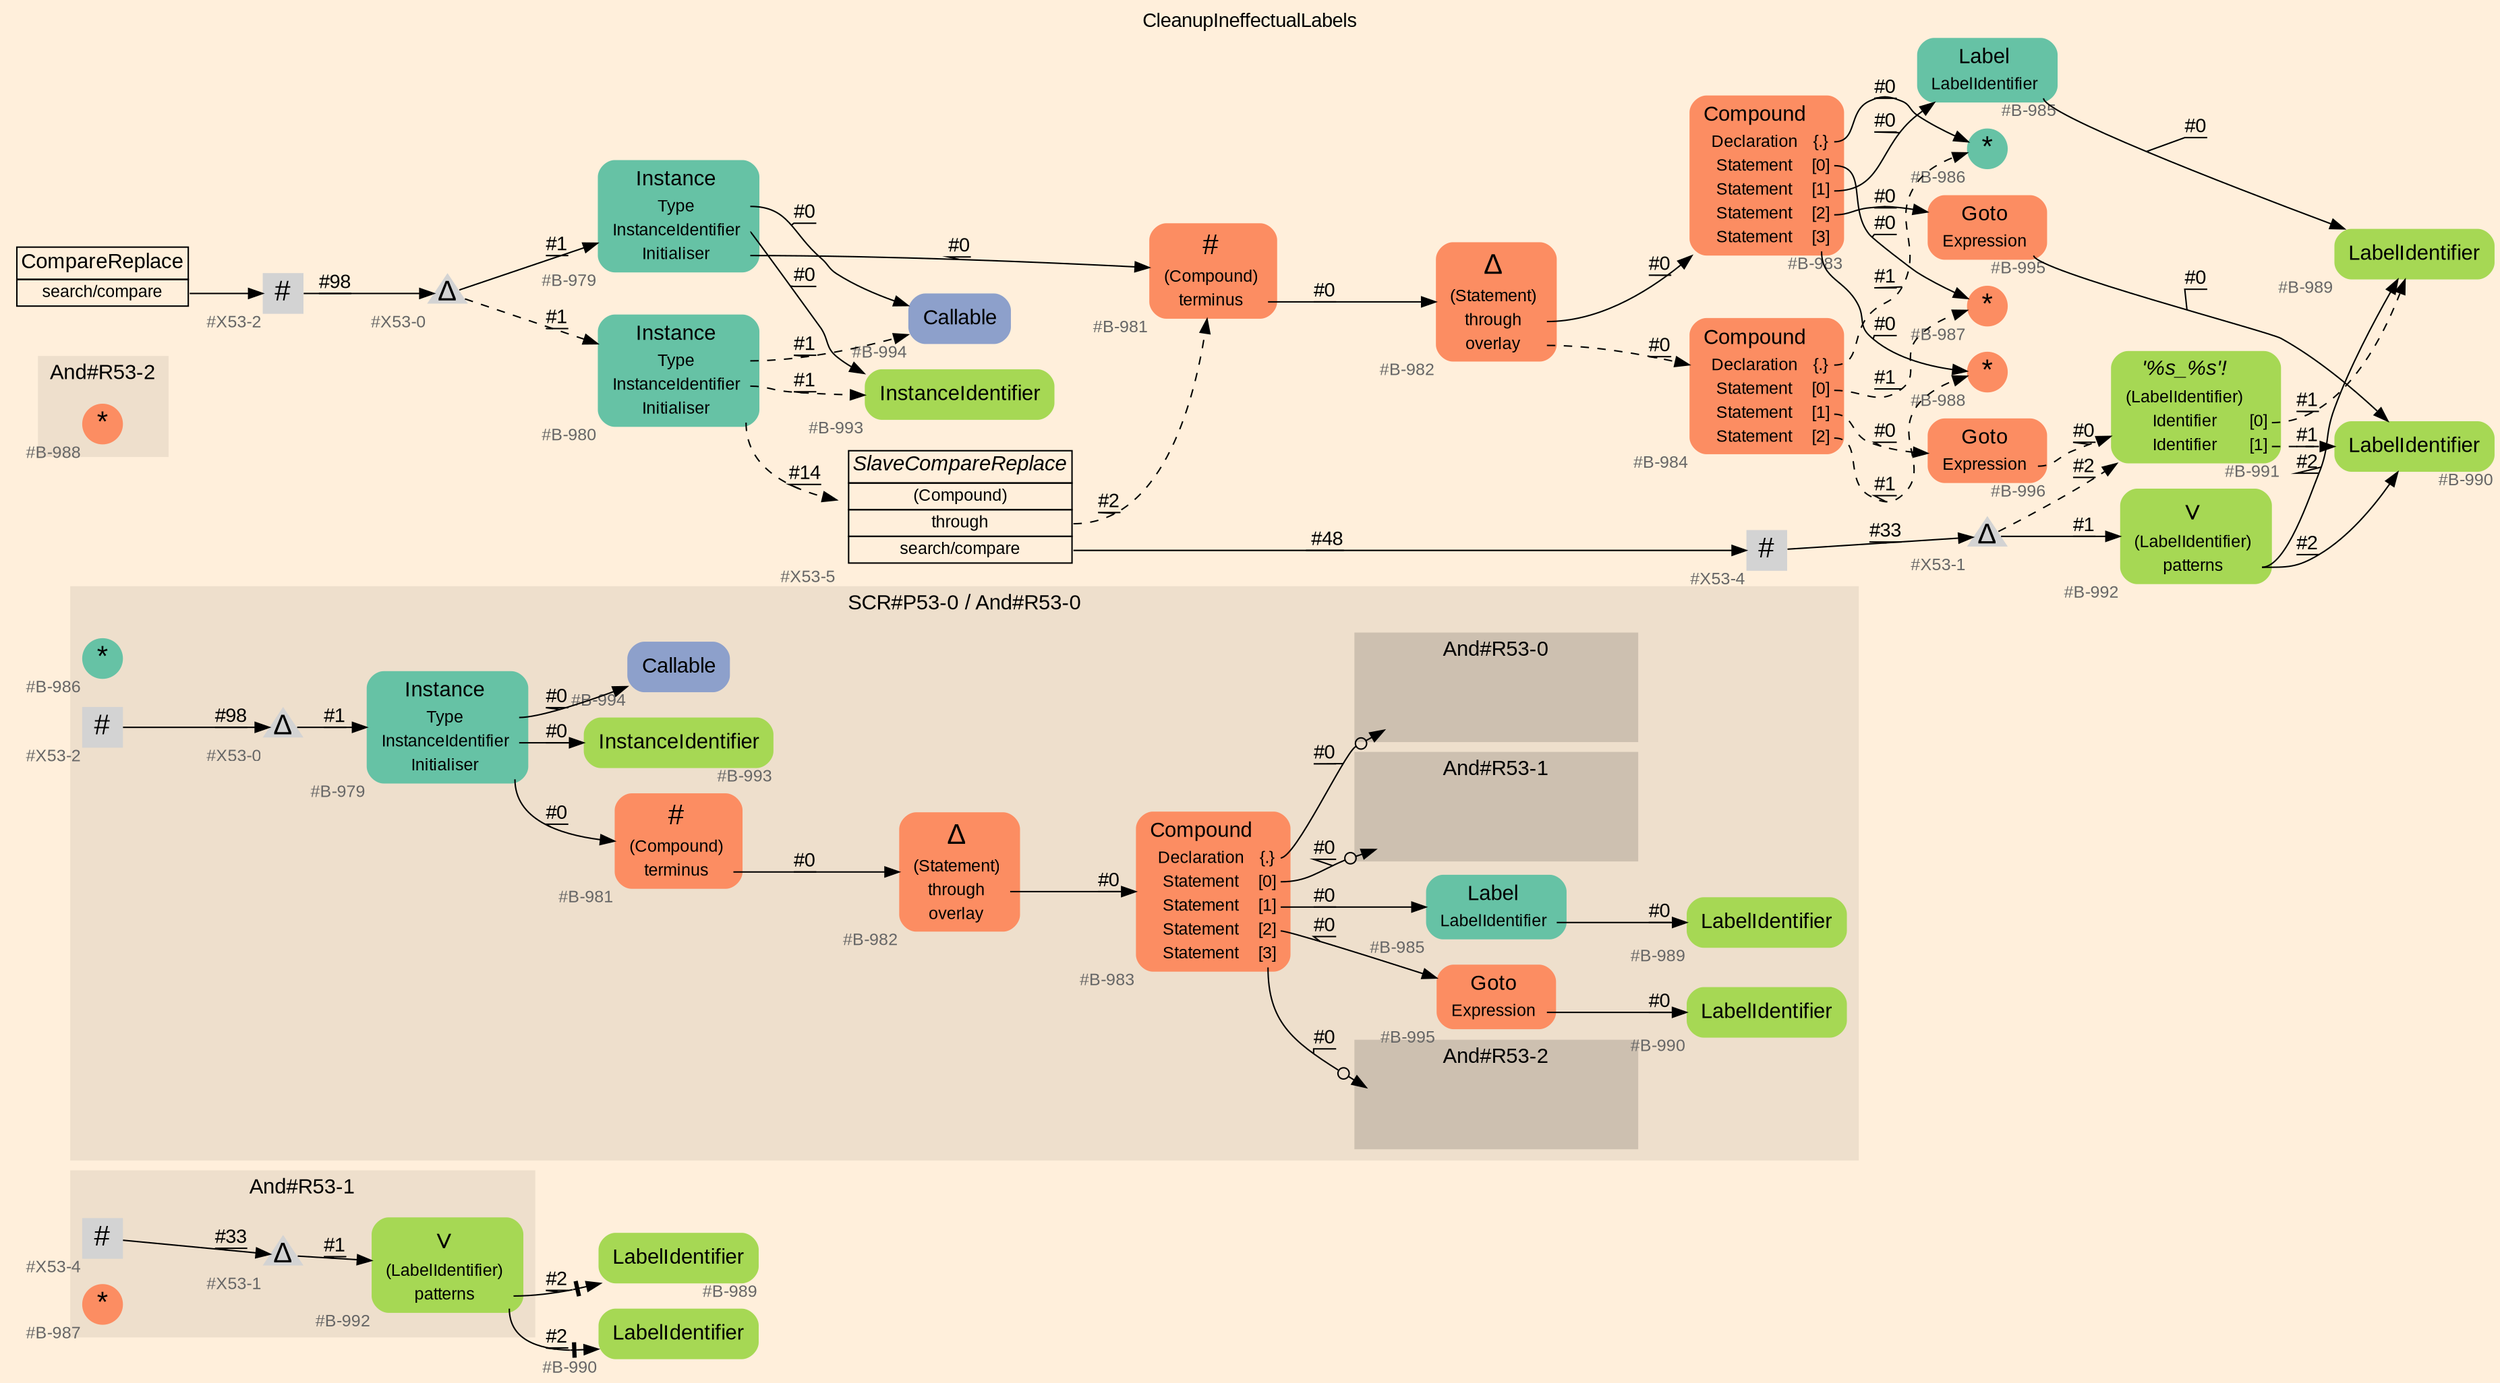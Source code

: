 digraph "CleanupIneffectualLabels" {
label = "CleanupIneffectualLabels"
labelloc = t
graph [
    rankdir = "LR"
    ranksep = 0.3
    bgcolor = antiquewhite1
    color = black
    fontcolor = black
    fontname = "Arial"
];
node [
    fontname = "Arial"
];
edge [
    fontname = "Arial"
];

// -------------------- figure And#R53-1 --------------------
// -------- region And#R53-1 ----------
subgraph "clusterAnd#R53-1" {
    label = "SCR#P53-1 / And#R53-1"
    style = "filled"
    color = antiquewhite2
    fontsize = "15"
    // -------- block And#R53-1/#X53-4 ----------
    "And#R53-1/#X53-4" [
        xlabel = "#X53-4"
        fontsize = "12"
        fontcolor = grey40
        shape = "square"
        label = <<FONT COLOR="black" POINT-SIZE="20">#</FONT>>
        style = "filled"
        penwidth = 0.0
        fixedsize = true
        width = 0.4
        height = 0.4
    ];
    
    // -------- block And#R53-1/#X53-1 ----------
    "And#R53-1/#X53-1" [
        xlabel = "#X53-1"
        fontsize = "12"
        fontcolor = grey40
        shape = "triangle"
        label = <<FONT COLOR="black" POINT-SIZE="20">Δ</FONT>>
        style = "filled"
        penwidth = 0.0
        fixedsize = true
        width = 0.4
        height = 0.4
    ];
    
    // -------- block And#R53-1/#B-992 ----------
    "And#R53-1/#B-992" [
        fillcolor = "/set28/5"
        xlabel = "#B-992"
        fontsize = "12"
        fontcolor = grey40
        shape = "plaintext"
        label = <<TABLE BORDER="0" CELLBORDER="0" CELLSPACING="0">
         <TR><TD><FONT COLOR="black" POINT-SIZE="20">∨</FONT></TD></TR>
         <TR><TD><FONT COLOR="black" POINT-SIZE="12">(LabelIdentifier)</FONT></TD><TD PORT="port0"></TD></TR>
         <TR><TD><FONT COLOR="black" POINT-SIZE="12">patterns</FONT></TD><TD PORT="port1"></TD></TR>
        </TABLE>>
        style = "rounded,filled"
    ];
    
}

// -------- block And#R53-1/#B-989 ----------
"And#R53-1/#B-989" [
    fillcolor = "/set28/5"
    xlabel = "#B-989"
    fontsize = "12"
    fontcolor = grey40
    shape = "plaintext"
    label = <<TABLE BORDER="0" CELLBORDER="0" CELLSPACING="0">
     <TR><TD><FONT COLOR="black" POINT-SIZE="15">LabelIdentifier</FONT></TD></TR>
    </TABLE>>
    style = "rounded,filled"
];

// -------- block And#R53-1/#B-990 ----------
"And#R53-1/#B-990" [
    fillcolor = "/set28/5"
    xlabel = "#B-990"
    fontsize = "12"
    fontcolor = grey40
    shape = "plaintext"
    label = <<TABLE BORDER="0" CELLBORDER="0" CELLSPACING="0">
     <TR><TD><FONT COLOR="black" POINT-SIZE="15">LabelIdentifier</FONT></TD></TR>
    </TABLE>>
    style = "rounded,filled"
];

"And#R53-1/#X53-4" -> "And#R53-1/#X53-1" [
    label = "#33"
    decorate = true
    color = black
    fontcolor = black
];

"And#R53-1/#X53-1" -> "And#R53-1/#B-992" [
    label = "#1"
    decorate = true
    color = black
    fontcolor = black
];

"And#R53-1/#B-992":port1 -> "And#R53-1/#B-989" [
    arrowhead="normalnonetee"
    label = "#2"
    decorate = true
    color = black
    fontcolor = black
];

"And#R53-1/#B-992":port1 -> "And#R53-1/#B-990" [
    arrowhead="normalnonetee"
    label = "#2"
    decorate = true
    color = black
    fontcolor = black
];


// -------------------- figure And#R53-1 --------------------
// -------- region And#R53-1 ----------
subgraph "clusterAnd#R53-1" {
    label = "And#R53-1"
    style = "filled"
    color = antiquewhite2
    fontsize = "15"
    // -------- block And#R53-1/#B-987 ----------
    "And#R53-1/#B-987" [
        fillcolor = "/set28/2"
        xlabel = "#B-987"
        fontsize = "12"
        fontcolor = grey40
        shape = "circle"
        label = <<FONT COLOR="black" POINT-SIZE="20">*</FONT>>
        style = "filled"
        penwidth = 0.0
        fixedsize = true
        width = 0.4
        height = 0.4
    ];
    
}


// -------------------- figure And#R53-0 --------------------
// -------- region And#R53-0 ----------
subgraph "clusterAnd#R53-0" {
    label = "And#R53-0"
    style = "filled"
    color = antiquewhite2
    fontsize = "15"
    // -------- block And#R53-0/#B-986 ----------
    "And#R53-0/#B-986" [
        fillcolor = "/set28/1"
        xlabel = "#B-986"
        fontsize = "12"
        fontcolor = grey40
        shape = "circle"
        label = <<FONT COLOR="black" POINT-SIZE="20">*</FONT>>
        style = "filled"
        penwidth = 0.0
        fixedsize = true
        width = 0.4
        height = 0.4
    ];
    
}


// -------------------- figure And#R53-2 --------------------
// -------- region And#R53-2 ----------
subgraph "clusterAnd#R53-2" {
    label = "And#R53-2"
    style = "filled"
    color = antiquewhite2
    fontsize = "15"
    // -------- block And#R53-2/#B-988 ----------
    "And#R53-2/#B-988" [
        fillcolor = "/set28/2"
        xlabel = "#B-988"
        fontsize = "12"
        fontcolor = grey40
        shape = "circle"
        label = <<FONT COLOR="black" POINT-SIZE="20">*</FONT>>
        style = "filled"
        penwidth = 0.0
        fixedsize = true
        width = 0.4
        height = 0.4
    ];
    
}


// -------------------- figure And#R53-0 --------------------
// -------- region And#R53-0 ----------
subgraph "clusterAnd#R53-0" {
    label = "SCR#P53-0 / And#R53-0"
    style = "filled"
    color = antiquewhite2
    fontsize = "15"
    // -------- block And#R53-0/#B-979 ----------
    "And#R53-0/#B-979" [
        fillcolor = "/set28/1"
        xlabel = "#B-979"
        fontsize = "12"
        fontcolor = grey40
        shape = "plaintext"
        label = <<TABLE BORDER="0" CELLBORDER="0" CELLSPACING="0">
         <TR><TD><FONT COLOR="black" POINT-SIZE="15">Instance</FONT></TD></TR>
         <TR><TD><FONT COLOR="black" POINT-SIZE="12">Type</FONT></TD><TD PORT="port0"></TD></TR>
         <TR><TD><FONT COLOR="black" POINT-SIZE="12">InstanceIdentifier</FONT></TD><TD PORT="port1"></TD></TR>
         <TR><TD><FONT COLOR="black" POINT-SIZE="12">Initialiser</FONT></TD><TD PORT="port2"></TD></TR>
        </TABLE>>
        style = "rounded,filled"
    ];
    
    // -------- block And#R53-0/#B-983 ----------
    "And#R53-0/#B-983" [
        fillcolor = "/set28/2"
        xlabel = "#B-983"
        fontsize = "12"
        fontcolor = grey40
        shape = "plaintext"
        label = <<TABLE BORDER="0" CELLBORDER="0" CELLSPACING="0">
         <TR><TD><FONT COLOR="black" POINT-SIZE="15">Compound</FONT></TD></TR>
         <TR><TD><FONT COLOR="black" POINT-SIZE="12">Declaration</FONT></TD><TD PORT="port0"><FONT COLOR="black" POINT-SIZE="12">{.}</FONT></TD></TR>
         <TR><TD><FONT COLOR="black" POINT-SIZE="12">Statement</FONT></TD><TD PORT="port1"><FONT COLOR="black" POINT-SIZE="12">[0]</FONT></TD></TR>
         <TR><TD><FONT COLOR="black" POINT-SIZE="12">Statement</FONT></TD><TD PORT="port2"><FONT COLOR="black" POINT-SIZE="12">[1]</FONT></TD></TR>
         <TR><TD><FONT COLOR="black" POINT-SIZE="12">Statement</FONT></TD><TD PORT="port3"><FONT COLOR="black" POINT-SIZE="12">[2]</FONT></TD></TR>
         <TR><TD><FONT COLOR="black" POINT-SIZE="12">Statement</FONT></TD><TD PORT="port4"><FONT COLOR="black" POINT-SIZE="12">[3]</FONT></TD></TR>
        </TABLE>>
        style = "rounded,filled"
    ];
    
    // -------- block And#R53-0/#B-994 ----------
    "And#R53-0/#B-994" [
        fillcolor = "/set28/3"
        xlabel = "#B-994"
        fontsize = "12"
        fontcolor = grey40
        shape = "plaintext"
        label = <<TABLE BORDER="0" CELLBORDER="0" CELLSPACING="0">
         <TR><TD><FONT COLOR="black" POINT-SIZE="15">Callable</FONT></TD></TR>
        </TABLE>>
        style = "rounded,filled"
    ];
    
    // -------- block And#R53-0/#B-989 ----------
    "And#R53-0/#B-989" [
        fillcolor = "/set28/5"
        xlabel = "#B-989"
        fontsize = "12"
        fontcolor = grey40
        shape = "plaintext"
        label = <<TABLE BORDER="0" CELLBORDER="0" CELLSPACING="0">
         <TR><TD><FONT COLOR="black" POINT-SIZE="15">LabelIdentifier</FONT></TD></TR>
        </TABLE>>
        style = "rounded,filled"
    ];
    
    // -------- block And#R53-0/#X53-0 ----------
    "And#R53-0/#X53-0" [
        xlabel = "#X53-0"
        fontsize = "12"
        fontcolor = grey40
        shape = "triangle"
        label = <<FONT COLOR="black" POINT-SIZE="20">Δ</FONT>>
        style = "filled"
        penwidth = 0.0
        fixedsize = true
        width = 0.4
        height = 0.4
    ];
    
    // -------- block And#R53-0/#B-982 ----------
    "And#R53-0/#B-982" [
        fillcolor = "/set28/2"
        xlabel = "#B-982"
        fontsize = "12"
        fontcolor = grey40
        shape = "plaintext"
        label = <<TABLE BORDER="0" CELLBORDER="0" CELLSPACING="0">
         <TR><TD><FONT COLOR="black" POINT-SIZE="20">Δ</FONT></TD></TR>
         <TR><TD><FONT COLOR="black" POINT-SIZE="12">(Statement)</FONT></TD><TD PORT="port0"></TD></TR>
         <TR><TD><FONT COLOR="black" POINT-SIZE="12">through</FONT></TD><TD PORT="port1"></TD></TR>
         <TR><TD><FONT COLOR="black" POINT-SIZE="12">overlay</FONT></TD><TD PORT="port2"></TD></TR>
        </TABLE>>
        style = "rounded,filled"
    ];
    
    // -------- block And#R53-0/#B-993 ----------
    "And#R53-0/#B-993" [
        fillcolor = "/set28/5"
        xlabel = "#B-993"
        fontsize = "12"
        fontcolor = grey40
        shape = "plaintext"
        label = <<TABLE BORDER="0" CELLBORDER="0" CELLSPACING="0">
         <TR><TD><FONT COLOR="black" POINT-SIZE="15">InstanceIdentifier</FONT></TD></TR>
        </TABLE>>
        style = "rounded,filled"
    ];
    
    // -------- block And#R53-0/#B-985 ----------
    "And#R53-0/#B-985" [
        fillcolor = "/set28/1"
        xlabel = "#B-985"
        fontsize = "12"
        fontcolor = grey40
        shape = "plaintext"
        label = <<TABLE BORDER="0" CELLBORDER="0" CELLSPACING="0">
         <TR><TD><FONT COLOR="black" POINT-SIZE="15">Label</FONT></TD></TR>
         <TR><TD><FONT COLOR="black" POINT-SIZE="12">LabelIdentifier</FONT></TD><TD PORT="port0"></TD></TR>
        </TABLE>>
        style = "rounded,filled"
    ];
    
    // -------- block And#R53-0/#B-990 ----------
    "And#R53-0/#B-990" [
        fillcolor = "/set28/5"
        xlabel = "#B-990"
        fontsize = "12"
        fontcolor = grey40
        shape = "plaintext"
        label = <<TABLE BORDER="0" CELLBORDER="0" CELLSPACING="0">
         <TR><TD><FONT COLOR="black" POINT-SIZE="15">LabelIdentifier</FONT></TD></TR>
        </TABLE>>
        style = "rounded,filled"
    ];
    
    // -------- block And#R53-0/#B-995 ----------
    "And#R53-0/#B-995" [
        fillcolor = "/set28/2"
        xlabel = "#B-995"
        fontsize = "12"
        fontcolor = grey40
        shape = "plaintext"
        label = <<TABLE BORDER="0" CELLBORDER="0" CELLSPACING="0">
         <TR><TD><FONT COLOR="black" POINT-SIZE="15">Goto</FONT></TD></TR>
         <TR><TD><FONT COLOR="black" POINT-SIZE="12">Expression</FONT></TD><TD PORT="port0"></TD></TR>
        </TABLE>>
        style = "rounded,filled"
    ];
    
    // -------- block And#R53-0/#X53-2 ----------
    "And#R53-0/#X53-2" [
        xlabel = "#X53-2"
        fontsize = "12"
        fontcolor = grey40
        shape = "square"
        label = <<FONT COLOR="black" POINT-SIZE="20">#</FONT>>
        style = "filled"
        penwidth = 0.0
        fixedsize = true
        width = 0.4
        height = 0.4
    ];
    
    // -------- block And#R53-0/#B-981 ----------
    "And#R53-0/#B-981" [
        fillcolor = "/set28/2"
        xlabel = "#B-981"
        fontsize = "12"
        fontcolor = grey40
        shape = "plaintext"
        label = <<TABLE BORDER="0" CELLBORDER="0" CELLSPACING="0">
         <TR><TD><FONT COLOR="black" POINT-SIZE="20">#</FONT></TD></TR>
         <TR><TD><FONT COLOR="black" POINT-SIZE="12">(Compound)</FONT></TD><TD PORT="port0"></TD></TR>
         <TR><TD><FONT COLOR="black" POINT-SIZE="12">terminus</FONT></TD><TD PORT="port1"></TD></TR>
        </TABLE>>
        style = "rounded,filled"
    ];
    
    // -------- region And#R53-0/And#R53-0 ----------
    subgraph "clusterAnd#R53-0/And#R53-0" {
        label = "And#R53-0"
        style = "filled"
        color = antiquewhite3
        fontsize = "15"
        // -------- block And#R53-0/And#R53-0/#B-986 ----------
        "And#R53-0/And#R53-0/#B-986" [
            fillcolor = "/set28/1"
            xlabel = "#B-986"
            fontsize = "12"
            fontcolor = grey40
            shape = "none"
            style = "invisible"
        ];
        
    }
    
    // -------- region And#R53-0/And#R53-1 ----------
    subgraph "clusterAnd#R53-0/And#R53-1" {
        label = "And#R53-1"
        style = "filled"
        color = antiquewhite3
        fontsize = "15"
        // -------- block And#R53-0/And#R53-1/#B-987 ----------
        "And#R53-0/And#R53-1/#B-987" [
            fillcolor = "/set28/2"
            xlabel = "#B-987"
            fontsize = "12"
            fontcolor = grey40
            shape = "none"
            style = "invisible"
        ];
        
    }
    
    // -------- region And#R53-0/And#R53-2 ----------
    subgraph "clusterAnd#R53-0/And#R53-2" {
        label = "And#R53-2"
        style = "filled"
        color = antiquewhite3
        fontsize = "15"
        // -------- block And#R53-0/And#R53-2/#B-988 ----------
        "And#R53-0/And#R53-2/#B-988" [
            fillcolor = "/set28/2"
            xlabel = "#B-988"
            fontsize = "12"
            fontcolor = grey40
            shape = "none"
            style = "invisible"
        ];
        
    }
    
}

"And#R53-0/#B-979":port0 -> "And#R53-0/#B-994" [
    label = "#0"
    decorate = true
    color = black
    fontcolor = black
];

"And#R53-0/#B-979":port1 -> "And#R53-0/#B-993" [
    label = "#0"
    decorate = true
    color = black
    fontcolor = black
];

"And#R53-0/#B-979":port2 -> "And#R53-0/#B-981" [
    label = "#0"
    decorate = true
    color = black
    fontcolor = black
];

"And#R53-0/#B-983":port0 -> "And#R53-0/And#R53-0/#B-986" [
    arrowhead="normalnoneodot"
    label = "#0"
    decorate = true
    color = black
    fontcolor = black
];

"And#R53-0/#B-983":port1 -> "And#R53-0/And#R53-1/#B-987" [
    arrowhead="normalnoneodot"
    label = "#0"
    decorate = true
    color = black
    fontcolor = black
];

"And#R53-0/#B-983":port2 -> "And#R53-0/#B-985" [
    label = "#0"
    decorate = true
    color = black
    fontcolor = black
];

"And#R53-0/#B-983":port3 -> "And#R53-0/#B-995" [
    label = "#0"
    decorate = true
    color = black
    fontcolor = black
];

"And#R53-0/#B-983":port4 -> "And#R53-0/And#R53-2/#B-988" [
    arrowhead="normalnoneodot"
    label = "#0"
    decorate = true
    color = black
    fontcolor = black
];

"And#R53-0/#X53-0" -> "And#R53-0/#B-979" [
    label = "#1"
    decorate = true
    color = black
    fontcolor = black
];

"And#R53-0/#B-982":port1 -> "And#R53-0/#B-983" [
    label = "#0"
    decorate = true
    color = black
    fontcolor = black
];

"And#R53-0/#B-985":port0 -> "And#R53-0/#B-989" [
    label = "#0"
    decorate = true
    color = black
    fontcolor = black
];

"And#R53-0/#B-995":port0 -> "And#R53-0/#B-990" [
    label = "#0"
    decorate = true
    color = black
    fontcolor = black
];

"And#R53-0/#X53-2" -> "And#R53-0/#X53-0" [
    label = "#98"
    decorate = true
    color = black
    fontcolor = black
];

"And#R53-0/#B-981":port1 -> "And#R53-0/#B-982" [
    label = "#0"
    decorate = true
    color = black
    fontcolor = black
];


// -------------------- transformation figure --------------------
// -------- block CR#X53-3 ----------
"CR#X53-3" [
    fillcolor = antiquewhite1
    fontsize = "12"
    fontcolor = grey40
    shape = "plaintext"
    label = <<TABLE BORDER="0" CELLBORDER="1" CELLSPACING="0">
     <TR><TD><FONT COLOR="black" POINT-SIZE="15">CompareReplace</FONT></TD></TR>
     <TR><TD PORT="port0"><FONT COLOR="black" POINT-SIZE="12">search/compare</FONT></TD></TR>
    </TABLE>>
    style = "filled"
    color = black
];

// -------- block #X53-2 ----------
"#X53-2" [
    xlabel = "#X53-2"
    fontsize = "12"
    fontcolor = grey40
    shape = "square"
    label = <<FONT COLOR="black" POINT-SIZE="20">#</FONT>>
    style = "filled"
    penwidth = 0.0
    fixedsize = true
    width = 0.4
    height = 0.4
];

// -------- block #X53-0 ----------
"#X53-0" [
    xlabel = "#X53-0"
    fontsize = "12"
    fontcolor = grey40
    shape = "triangle"
    label = <<FONT COLOR="black" POINT-SIZE="20">Δ</FONT>>
    style = "filled"
    penwidth = 0.0
    fixedsize = true
    width = 0.4
    height = 0.4
];

// -------- block #B-979 ----------
"#B-979" [
    fillcolor = "/set28/1"
    xlabel = "#B-979"
    fontsize = "12"
    fontcolor = grey40
    shape = "plaintext"
    label = <<TABLE BORDER="0" CELLBORDER="0" CELLSPACING="0">
     <TR><TD><FONT COLOR="black" POINT-SIZE="15">Instance</FONT></TD></TR>
     <TR><TD><FONT COLOR="black" POINT-SIZE="12">Type</FONT></TD><TD PORT="port0"></TD></TR>
     <TR><TD><FONT COLOR="black" POINT-SIZE="12">InstanceIdentifier</FONT></TD><TD PORT="port1"></TD></TR>
     <TR><TD><FONT COLOR="black" POINT-SIZE="12">Initialiser</FONT></TD><TD PORT="port2"></TD></TR>
    </TABLE>>
    style = "rounded,filled"
];

// -------- block #B-994 ----------
"#B-994" [
    fillcolor = "/set28/3"
    xlabel = "#B-994"
    fontsize = "12"
    fontcolor = grey40
    shape = "plaintext"
    label = <<TABLE BORDER="0" CELLBORDER="0" CELLSPACING="0">
     <TR><TD><FONT COLOR="black" POINT-SIZE="15">Callable</FONT></TD></TR>
    </TABLE>>
    style = "rounded,filled"
];

// -------- block #B-993 ----------
"#B-993" [
    fillcolor = "/set28/5"
    xlabel = "#B-993"
    fontsize = "12"
    fontcolor = grey40
    shape = "plaintext"
    label = <<TABLE BORDER="0" CELLBORDER="0" CELLSPACING="0">
     <TR><TD><FONT COLOR="black" POINT-SIZE="15">InstanceIdentifier</FONT></TD></TR>
    </TABLE>>
    style = "rounded,filled"
];

// -------- block #B-981 ----------
"#B-981" [
    fillcolor = "/set28/2"
    xlabel = "#B-981"
    fontsize = "12"
    fontcolor = grey40
    shape = "plaintext"
    label = <<TABLE BORDER="0" CELLBORDER="0" CELLSPACING="0">
     <TR><TD><FONT COLOR="black" POINT-SIZE="20">#</FONT></TD></TR>
     <TR><TD><FONT COLOR="black" POINT-SIZE="12">(Compound)</FONT></TD><TD PORT="port0"></TD></TR>
     <TR><TD><FONT COLOR="black" POINT-SIZE="12">terminus</FONT></TD><TD PORT="port1"></TD></TR>
    </TABLE>>
    style = "rounded,filled"
];

// -------- block #B-982 ----------
"#B-982" [
    fillcolor = "/set28/2"
    xlabel = "#B-982"
    fontsize = "12"
    fontcolor = grey40
    shape = "plaintext"
    label = <<TABLE BORDER="0" CELLBORDER="0" CELLSPACING="0">
     <TR><TD><FONT COLOR="black" POINT-SIZE="20">Δ</FONT></TD></TR>
     <TR><TD><FONT COLOR="black" POINT-SIZE="12">(Statement)</FONT></TD><TD PORT="port0"></TD></TR>
     <TR><TD><FONT COLOR="black" POINT-SIZE="12">through</FONT></TD><TD PORT="port1"></TD></TR>
     <TR><TD><FONT COLOR="black" POINT-SIZE="12">overlay</FONT></TD><TD PORT="port2"></TD></TR>
    </TABLE>>
    style = "rounded,filled"
];

// -------- block #B-983 ----------
"#B-983" [
    fillcolor = "/set28/2"
    xlabel = "#B-983"
    fontsize = "12"
    fontcolor = grey40
    shape = "plaintext"
    label = <<TABLE BORDER="0" CELLBORDER="0" CELLSPACING="0">
     <TR><TD><FONT COLOR="black" POINT-SIZE="15">Compound</FONT></TD></TR>
     <TR><TD><FONT COLOR="black" POINT-SIZE="12">Declaration</FONT></TD><TD PORT="port0"><FONT COLOR="black" POINT-SIZE="12">{.}</FONT></TD></TR>
     <TR><TD><FONT COLOR="black" POINT-SIZE="12">Statement</FONT></TD><TD PORT="port1"><FONT COLOR="black" POINT-SIZE="12">[0]</FONT></TD></TR>
     <TR><TD><FONT COLOR="black" POINT-SIZE="12">Statement</FONT></TD><TD PORT="port2"><FONT COLOR="black" POINT-SIZE="12">[1]</FONT></TD></TR>
     <TR><TD><FONT COLOR="black" POINT-SIZE="12">Statement</FONT></TD><TD PORT="port3"><FONT COLOR="black" POINT-SIZE="12">[2]</FONT></TD></TR>
     <TR><TD><FONT COLOR="black" POINT-SIZE="12">Statement</FONT></TD><TD PORT="port4"><FONT COLOR="black" POINT-SIZE="12">[3]</FONT></TD></TR>
    </TABLE>>
    style = "rounded,filled"
];

// -------- block #B-986 ----------
"#B-986" [
    fillcolor = "/set28/1"
    xlabel = "#B-986"
    fontsize = "12"
    fontcolor = grey40
    shape = "circle"
    label = <<FONT COLOR="black" POINT-SIZE="20">*</FONT>>
    style = "filled"
    penwidth = 0.0
    fixedsize = true
    width = 0.4
    height = 0.4
];

// -------- block #B-987 ----------
"#B-987" [
    fillcolor = "/set28/2"
    xlabel = "#B-987"
    fontsize = "12"
    fontcolor = grey40
    shape = "circle"
    label = <<FONT COLOR="black" POINT-SIZE="20">*</FONT>>
    style = "filled"
    penwidth = 0.0
    fixedsize = true
    width = 0.4
    height = 0.4
];

// -------- block #B-985 ----------
"#B-985" [
    fillcolor = "/set28/1"
    xlabel = "#B-985"
    fontsize = "12"
    fontcolor = grey40
    shape = "plaintext"
    label = <<TABLE BORDER="0" CELLBORDER="0" CELLSPACING="0">
     <TR><TD><FONT COLOR="black" POINT-SIZE="15">Label</FONT></TD></TR>
     <TR><TD><FONT COLOR="black" POINT-SIZE="12">LabelIdentifier</FONT></TD><TD PORT="port0"></TD></TR>
    </TABLE>>
    style = "rounded,filled"
];

// -------- block #B-989 ----------
"#B-989" [
    fillcolor = "/set28/5"
    xlabel = "#B-989"
    fontsize = "12"
    fontcolor = grey40
    shape = "plaintext"
    label = <<TABLE BORDER="0" CELLBORDER="0" CELLSPACING="0">
     <TR><TD><FONT COLOR="black" POINT-SIZE="15">LabelIdentifier</FONT></TD></TR>
    </TABLE>>
    style = "rounded,filled"
];

// -------- block #B-995 ----------
"#B-995" [
    fillcolor = "/set28/2"
    xlabel = "#B-995"
    fontsize = "12"
    fontcolor = grey40
    shape = "plaintext"
    label = <<TABLE BORDER="0" CELLBORDER="0" CELLSPACING="0">
     <TR><TD><FONT COLOR="black" POINT-SIZE="15">Goto</FONT></TD></TR>
     <TR><TD><FONT COLOR="black" POINT-SIZE="12">Expression</FONT></TD><TD PORT="port0"></TD></TR>
    </TABLE>>
    style = "rounded,filled"
];

// -------- block #B-990 ----------
"#B-990" [
    fillcolor = "/set28/5"
    xlabel = "#B-990"
    fontsize = "12"
    fontcolor = grey40
    shape = "plaintext"
    label = <<TABLE BORDER="0" CELLBORDER="0" CELLSPACING="0">
     <TR><TD><FONT COLOR="black" POINT-SIZE="15">LabelIdentifier</FONT></TD></TR>
    </TABLE>>
    style = "rounded,filled"
];

// -------- block #B-988 ----------
"#B-988" [
    fillcolor = "/set28/2"
    xlabel = "#B-988"
    fontsize = "12"
    fontcolor = grey40
    shape = "circle"
    label = <<FONT COLOR="black" POINT-SIZE="20">*</FONT>>
    style = "filled"
    penwidth = 0.0
    fixedsize = true
    width = 0.4
    height = 0.4
];

// -------- block #B-984 ----------
"#B-984" [
    fillcolor = "/set28/2"
    xlabel = "#B-984"
    fontsize = "12"
    fontcolor = grey40
    shape = "plaintext"
    label = <<TABLE BORDER="0" CELLBORDER="0" CELLSPACING="0">
     <TR><TD><FONT COLOR="black" POINT-SIZE="15">Compound</FONT></TD></TR>
     <TR><TD><FONT COLOR="black" POINT-SIZE="12">Declaration</FONT></TD><TD PORT="port0"><FONT COLOR="black" POINT-SIZE="12">{.}</FONT></TD></TR>
     <TR><TD><FONT COLOR="black" POINT-SIZE="12">Statement</FONT></TD><TD PORT="port1"><FONT COLOR="black" POINT-SIZE="12">[0]</FONT></TD></TR>
     <TR><TD><FONT COLOR="black" POINT-SIZE="12">Statement</FONT></TD><TD PORT="port2"><FONT COLOR="black" POINT-SIZE="12">[1]</FONT></TD></TR>
     <TR><TD><FONT COLOR="black" POINT-SIZE="12">Statement</FONT></TD><TD PORT="port3"><FONT COLOR="black" POINT-SIZE="12">[2]</FONT></TD></TR>
    </TABLE>>
    style = "rounded,filled"
];

// -------- block #B-996 ----------
"#B-996" [
    fillcolor = "/set28/2"
    xlabel = "#B-996"
    fontsize = "12"
    fontcolor = grey40
    shape = "plaintext"
    label = <<TABLE BORDER="0" CELLBORDER="0" CELLSPACING="0">
     <TR><TD><FONT COLOR="black" POINT-SIZE="15">Goto</FONT></TD></TR>
     <TR><TD><FONT COLOR="black" POINT-SIZE="12">Expression</FONT></TD><TD PORT="port0"></TD></TR>
    </TABLE>>
    style = "rounded,filled"
];

// -------- block #B-991 ----------
"#B-991" [
    fillcolor = "/set28/5"
    xlabel = "#B-991"
    fontsize = "12"
    fontcolor = grey40
    shape = "plaintext"
    label = <<TABLE BORDER="0" CELLBORDER="0" CELLSPACING="0">
     <TR><TD><FONT COLOR="black" POINT-SIZE="15"><I>'%s_%s'!</I></FONT></TD></TR>
     <TR><TD><FONT COLOR="black" POINT-SIZE="12">(LabelIdentifier)</FONT></TD><TD PORT="port0"></TD></TR>
     <TR><TD><FONT COLOR="black" POINT-SIZE="12">Identifier</FONT></TD><TD PORT="port1"><FONT COLOR="black" POINT-SIZE="12">[0]</FONT></TD></TR>
     <TR><TD><FONT COLOR="black" POINT-SIZE="12">Identifier</FONT></TD><TD PORT="port2"><FONT COLOR="black" POINT-SIZE="12">[1]</FONT></TD></TR>
    </TABLE>>
    style = "rounded,filled"
];

// -------- block #B-980 ----------
"#B-980" [
    fillcolor = "/set28/1"
    xlabel = "#B-980"
    fontsize = "12"
    fontcolor = grey40
    shape = "plaintext"
    label = <<TABLE BORDER="0" CELLBORDER="0" CELLSPACING="0">
     <TR><TD><FONT COLOR="black" POINT-SIZE="15">Instance</FONT></TD></TR>
     <TR><TD><FONT COLOR="black" POINT-SIZE="12">Type</FONT></TD><TD PORT="port0"></TD></TR>
     <TR><TD><FONT COLOR="black" POINT-SIZE="12">InstanceIdentifier</FONT></TD><TD PORT="port1"></TD></TR>
     <TR><TD><FONT COLOR="black" POINT-SIZE="12">Initialiser</FONT></TD><TD PORT="port2"></TD></TR>
    </TABLE>>
    style = "rounded,filled"
];

// -------- block #X53-5 ----------
"#X53-5" [
    fillcolor = antiquewhite1
    xlabel = "#X53-5"
    fontsize = "12"
    fontcolor = grey40
    shape = "plaintext"
    label = <<TABLE BORDER="0" CELLBORDER="1" CELLSPACING="0">
     <TR><TD><FONT COLOR="black" POINT-SIZE="15"><I>SlaveCompareReplace</I></FONT></TD></TR>
     <TR><TD PORT="port0"><FONT COLOR="black" POINT-SIZE="12">(Compound)</FONT></TD></TR>
     <TR><TD PORT="port1"><FONT COLOR="black" POINT-SIZE="12">through</FONT></TD></TR>
     <TR><TD PORT="port2"><FONT COLOR="black" POINT-SIZE="12">search/compare</FONT></TD></TR>
    </TABLE>>
    style = "filled"
    color = black
];

// -------- block #X53-4 ----------
"#X53-4" [
    xlabel = "#X53-4"
    fontsize = "12"
    fontcolor = grey40
    shape = "square"
    label = <<FONT COLOR="black" POINT-SIZE="20">#</FONT>>
    style = "filled"
    penwidth = 0.0
    fixedsize = true
    width = 0.4
    height = 0.4
];

// -------- block #X53-1 ----------
"#X53-1" [
    xlabel = "#X53-1"
    fontsize = "12"
    fontcolor = grey40
    shape = "triangle"
    label = <<FONT COLOR="black" POINT-SIZE="20">Δ</FONT>>
    style = "filled"
    penwidth = 0.0
    fixedsize = true
    width = 0.4
    height = 0.4
];

// -------- block #B-992 ----------
"#B-992" [
    fillcolor = "/set28/5"
    xlabel = "#B-992"
    fontsize = "12"
    fontcolor = grey40
    shape = "plaintext"
    label = <<TABLE BORDER="0" CELLBORDER="0" CELLSPACING="0">
     <TR><TD><FONT COLOR="black" POINT-SIZE="20">∨</FONT></TD></TR>
     <TR><TD><FONT COLOR="black" POINT-SIZE="12">(LabelIdentifier)</FONT></TD><TD PORT="port0"></TD></TR>
     <TR><TD><FONT COLOR="black" POINT-SIZE="12">patterns</FONT></TD><TD PORT="port1"></TD></TR>
    </TABLE>>
    style = "rounded,filled"
];

"CR#X53-3":port0 -> "#X53-2" [
    label = ""
    decorate = true
    color = black
    fontcolor = black
];

"#X53-2" -> "#X53-0" [
    label = "#98"
    decorate = true
    color = black
    fontcolor = black
];

"#X53-0" -> "#B-979" [
    label = "#1"
    decorate = true
    color = black
    fontcolor = black
];

"#X53-0" -> "#B-980" [
    style="dashed"
    label = "#1"
    decorate = true
    color = black
    fontcolor = black
];

"#B-979":port0 -> "#B-994" [
    label = "#0"
    decorate = true
    color = black
    fontcolor = black
];

"#B-979":port1 -> "#B-993" [
    label = "#0"
    decorate = true
    color = black
    fontcolor = black
];

"#B-979":port2 -> "#B-981" [
    label = "#0"
    decorate = true
    color = black
    fontcolor = black
];

"#B-981":port1 -> "#B-982" [
    label = "#0"
    decorate = true
    color = black
    fontcolor = black
];

"#B-982":port1 -> "#B-983" [
    label = "#0"
    decorate = true
    color = black
    fontcolor = black
];

"#B-982":port2 -> "#B-984" [
    style="dashed"
    label = "#0"
    decorate = true
    color = black
    fontcolor = black
];

"#B-983":port0 -> "#B-986" [
    label = "#0"
    decorate = true
    color = black
    fontcolor = black
];

"#B-983":port1 -> "#B-987" [
    label = "#0"
    decorate = true
    color = black
    fontcolor = black
];

"#B-983":port2 -> "#B-985" [
    label = "#0"
    decorate = true
    color = black
    fontcolor = black
];

"#B-983":port3 -> "#B-995" [
    label = "#0"
    decorate = true
    color = black
    fontcolor = black
];

"#B-983":port4 -> "#B-988" [
    label = "#0"
    decorate = true
    color = black
    fontcolor = black
];

"#B-985":port0 -> "#B-989" [
    label = "#0"
    decorate = true
    color = black
    fontcolor = black
];

"#B-995":port0 -> "#B-990" [
    label = "#0"
    decorate = true
    color = black
    fontcolor = black
];

"#B-984":port0 -> "#B-986" [
    style="dashed"
    label = "#1"
    decorate = true
    color = black
    fontcolor = black
];

"#B-984":port1 -> "#B-987" [
    style="dashed"
    label = "#1"
    decorate = true
    color = black
    fontcolor = black
];

"#B-984":port2 -> "#B-996" [
    style="dashed"
    label = "#0"
    decorate = true
    color = black
    fontcolor = black
];

"#B-984":port3 -> "#B-988" [
    style="dashed"
    label = "#1"
    decorate = true
    color = black
    fontcolor = black
];

"#B-996":port0 -> "#B-991" [
    style="dashed"
    label = "#0"
    decorate = true
    color = black
    fontcolor = black
];

"#B-991":port1 -> "#B-989" [
    style="dashed"
    label = "#1"
    decorate = true
    color = black
    fontcolor = black
];

"#B-991":port2 -> "#B-990" [
    style="dashed"
    label = "#1"
    decorate = true
    color = black
    fontcolor = black
];

"#B-980":port0 -> "#B-994" [
    style="dashed"
    label = "#1"
    decorate = true
    color = black
    fontcolor = black
];

"#B-980":port1 -> "#B-993" [
    style="dashed"
    label = "#1"
    decorate = true
    color = black
    fontcolor = black
];

"#B-980":port2 -> "#X53-5" [
    style="dashed"
    label = "#14"
    decorate = true
    color = black
    fontcolor = black
];

"#X53-5":port1 -> "#B-981" [
    style="dashed"
    label = "#2"
    decorate = true
    color = black
    fontcolor = black
];

"#X53-5":port2 -> "#X53-4" [
    label = " #48"
    decorate = true
    color = black
    fontcolor = black
];

"#X53-4" -> "#X53-1" [
    label = "#33"
    decorate = true
    color = black
    fontcolor = black
];

"#X53-1" -> "#B-992" [
    label = "#1"
    decorate = true
    color = black
    fontcolor = black
];

"#X53-1" -> "#B-991" [
    style="dashed"
    label = "#2"
    decorate = true
    color = black
    fontcolor = black
];

"#B-992":port1 -> "#B-989" [
    label = "#2"
    decorate = true
    color = black
    fontcolor = black
];

"#B-992":port1 -> "#B-990" [
    label = "#2"
    decorate = true
    color = black
    fontcolor = black
];


}
